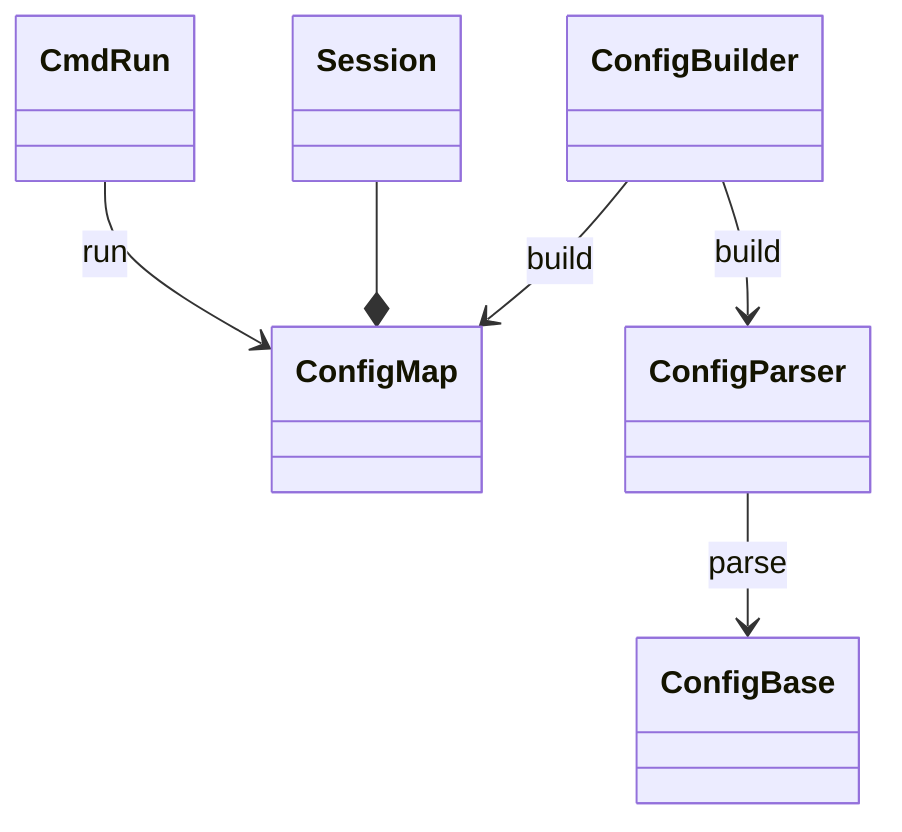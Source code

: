 classDiagram
    %%
    %% nextflow.config
    %%
    CmdRun --> ConfigMap : run
    Session --* ConfigMap

    ConfigBuilder --> ConfigParser : build
    ConfigBuilder --> ConfigMap : build
    ConfigParser --> ConfigBase : parse